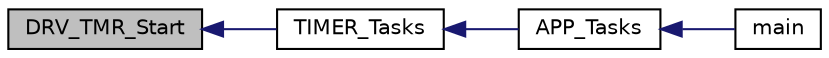 digraph "DRV_TMR_Start"
{
  edge [fontname="Helvetica",fontsize="10",labelfontname="Helvetica",labelfontsize="10"];
  node [fontname="Helvetica",fontsize="10",shape=record];
  rankdir="LR";
  Node618 [label="DRV_TMR_Start",height=0.2,width=0.4,color="black", fillcolor="grey75", style="filled", fontcolor="black"];
  Node618 -> Node619 [dir="back",color="midnightblue",fontsize="10",style="solid",fontname="Helvetica"];
  Node619 [label="TIMER_Tasks",height=0.2,width=0.4,color="black", fillcolor="white", style="filled",URL="$timers_8c.html#a4c883f65a4e2c55a125dd63d824e89e7"];
  Node619 -> Node620 [dir="back",color="midnightblue",fontsize="10",style="solid",fontname="Helvetica"];
  Node620 [label="APP_Tasks",height=0.2,width=0.4,color="black", fillcolor="white", style="filled",URL="$inszt__wl__sps_8c.html#a859aee46b660cfee47cfd45ce08f6862"];
  Node620 -> Node621 [dir="back",color="midnightblue",fontsize="10",style="solid",fontname="Helvetica"];
  Node621 [label="main",height=0.2,width=0.4,color="black", fillcolor="white", style="filled",URL="$main_8c.html#a840291bc02cba5474a4cb46a9b9566fe"];
}
